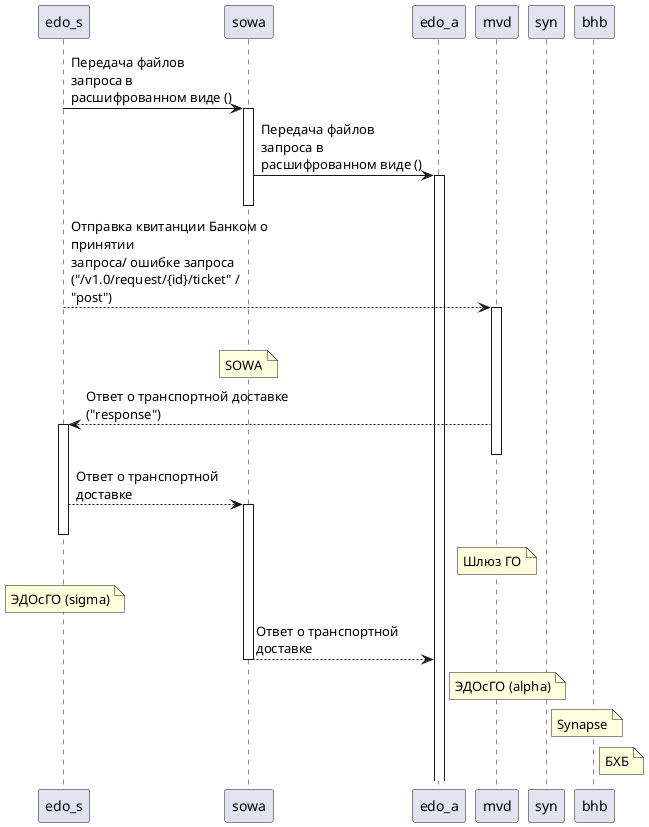 @startuml Передача файлов МВД из Сигмы в Альфу

edo_s -> sowa++: Передача файлов \nзапроса в \nрасшифрованном виде ()
sowa -> edo_a++: Передача файлов \nзапроса в \nрасшифрованном виде ()
deactivate sowa
edo_s --> mvd++: Отправка квитанции Банком о \nпринятии \nзапроса/ ошибке запроса \n("/v1.0/request/{id}/ticket" / \n"post")
note over sowa
    SOWA
end note
deactivate edo_s
mvd --> edo_s++: Ответ о транспортной доставке \n("response")
deactivate mvd
edo_s --> sowa++: Ответ о транспортной \nдоставке
note over mvd
    Шлюз ГО
end note
note over edo_s
    ЭДОсГО (sigma)
end note
deactivate edo_s
sowa --> edo_a: Ответ о транспортной \nдоставке
deactivate sowa
note right edo_a
    ЭДОсГО (alpha)
end note
note right syn
    Synapse
end note
note right bhb
    БХБ
end note

@enduml